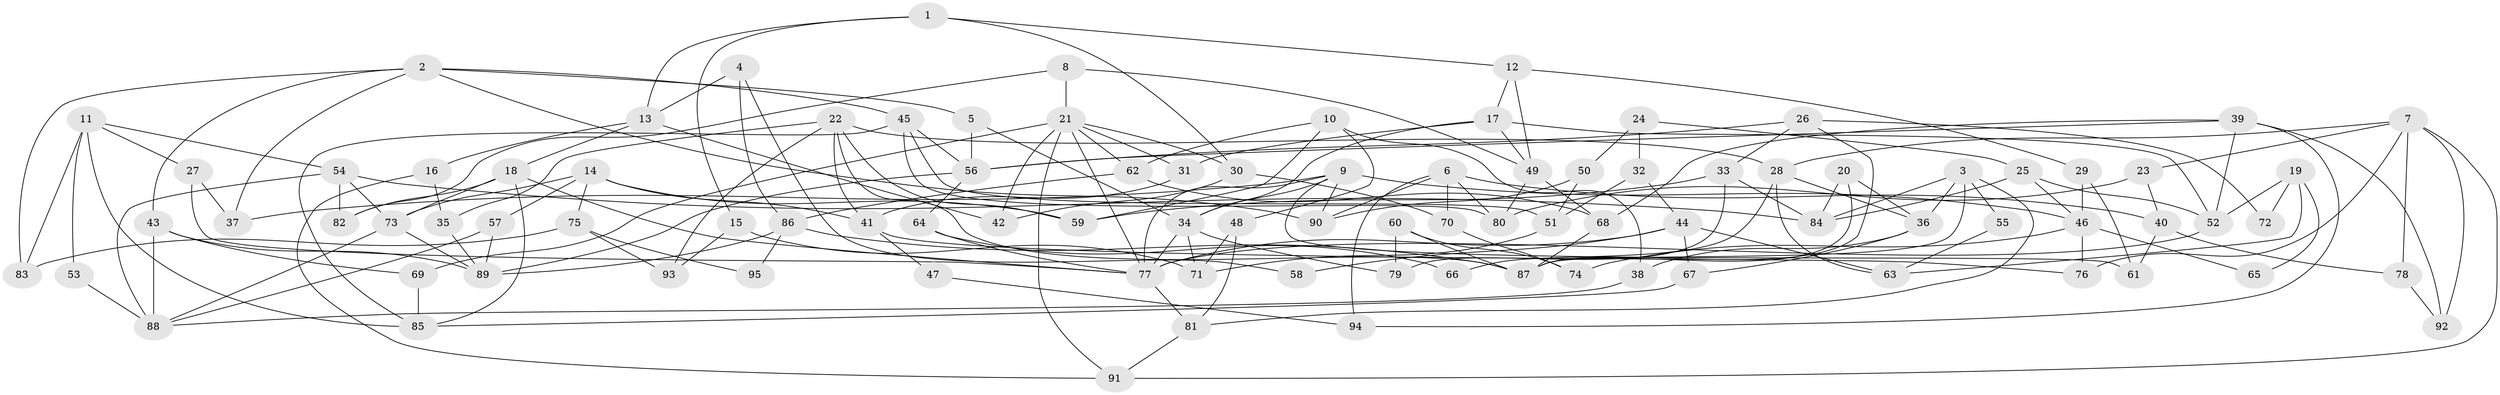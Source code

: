 // Generated by graph-tools (version 1.1) at 2025/02/03/09/25 03:02:13]
// undirected, 95 vertices, 190 edges
graph export_dot {
graph [start="1"]
  node [color=gray90,style=filled];
  1;
  2;
  3;
  4;
  5;
  6;
  7;
  8;
  9;
  10;
  11;
  12;
  13;
  14;
  15;
  16;
  17;
  18;
  19;
  20;
  21;
  22;
  23;
  24;
  25;
  26;
  27;
  28;
  29;
  30;
  31;
  32;
  33;
  34;
  35;
  36;
  37;
  38;
  39;
  40;
  41;
  42;
  43;
  44;
  45;
  46;
  47;
  48;
  49;
  50;
  51;
  52;
  53;
  54;
  55;
  56;
  57;
  58;
  59;
  60;
  61;
  62;
  63;
  64;
  65;
  66;
  67;
  68;
  69;
  70;
  71;
  72;
  73;
  74;
  75;
  76;
  77;
  78;
  79;
  80;
  81;
  82;
  83;
  84;
  85;
  86;
  87;
  88;
  89;
  90;
  91;
  92;
  93;
  94;
  95;
  1 -- 13;
  1 -- 12;
  1 -- 15;
  1 -- 30;
  2 -- 5;
  2 -- 43;
  2 -- 37;
  2 -- 45;
  2 -- 83;
  2 -- 90;
  3 -- 87;
  3 -- 36;
  3 -- 55;
  3 -- 81;
  3 -- 84;
  4 -- 13;
  4 -- 86;
  4 -- 58;
  5 -- 56;
  5 -- 34;
  6 -- 80;
  6 -- 90;
  6 -- 40;
  6 -- 70;
  6 -- 94;
  7 -- 28;
  7 -- 91;
  7 -- 23;
  7 -- 76;
  7 -- 78;
  7 -- 92;
  8 -- 82;
  8 -- 21;
  8 -- 49;
  9 -- 77;
  9 -- 37;
  9 -- 34;
  9 -- 46;
  9 -- 61;
  9 -- 90;
  10 -- 62;
  10 -- 38;
  10 -- 48;
  10 -- 59;
  11 -- 54;
  11 -- 83;
  11 -- 27;
  11 -- 53;
  11 -- 85;
  12 -- 17;
  12 -- 29;
  12 -- 49;
  13 -- 18;
  13 -- 42;
  13 -- 16;
  14 -- 73;
  14 -- 41;
  14 -- 57;
  14 -- 59;
  14 -- 75;
  15 -- 71;
  15 -- 93;
  16 -- 35;
  16 -- 91;
  17 -- 49;
  17 -- 34;
  17 -- 31;
  17 -- 52;
  18 -- 73;
  18 -- 77;
  18 -- 82;
  18 -- 85;
  19 -- 52;
  19 -- 63;
  19 -- 65;
  19 -- 72;
  20 -- 84;
  20 -- 87;
  20 -- 36;
  21 -- 91;
  21 -- 69;
  21 -- 30;
  21 -- 31;
  21 -- 42;
  21 -- 62;
  21 -- 77;
  22 -- 59;
  22 -- 87;
  22 -- 28;
  22 -- 35;
  22 -- 41;
  22 -- 93;
  23 -- 80;
  23 -- 40;
  24 -- 25;
  24 -- 50;
  24 -- 32;
  25 -- 52;
  25 -- 46;
  25 -- 84;
  26 -- 33;
  26 -- 87;
  26 -- 56;
  26 -- 72;
  27 -- 77;
  27 -- 37;
  28 -- 36;
  28 -- 63;
  28 -- 66;
  29 -- 61;
  29 -- 46;
  30 -- 42;
  30 -- 70;
  31 -- 41;
  32 -- 51;
  32 -- 44;
  33 -- 59;
  33 -- 84;
  33 -- 79;
  34 -- 77;
  34 -- 71;
  34 -- 79;
  35 -- 89;
  36 -- 67;
  36 -- 38;
  38 -- 88;
  39 -- 92;
  39 -- 56;
  39 -- 52;
  39 -- 68;
  39 -- 94;
  40 -- 61;
  40 -- 78;
  41 -- 47;
  41 -- 76;
  43 -- 89;
  43 -- 88;
  43 -- 69;
  44 -- 77;
  44 -- 58;
  44 -- 63;
  44 -- 67;
  45 -- 85;
  45 -- 51;
  45 -- 56;
  45 -- 80;
  46 -- 76;
  46 -- 65;
  46 -- 74;
  47 -- 94;
  48 -- 81;
  48 -- 71;
  49 -- 68;
  49 -- 80;
  50 -- 51;
  50 -- 90;
  51 -- 71;
  52 -- 77;
  53 -- 88;
  54 -- 84;
  54 -- 73;
  54 -- 82;
  54 -- 88;
  55 -- 63;
  56 -- 64;
  56 -- 89;
  57 -- 89;
  57 -- 88;
  60 -- 74;
  60 -- 79;
  60 -- 87;
  62 -- 68;
  62 -- 86;
  64 -- 77;
  64 -- 66;
  67 -- 85;
  68 -- 87;
  69 -- 85;
  70 -- 74;
  73 -- 88;
  73 -- 89;
  75 -- 93;
  75 -- 83;
  75 -- 95;
  77 -- 81;
  78 -- 92;
  81 -- 91;
  86 -- 87;
  86 -- 89;
  86 -- 95;
}
